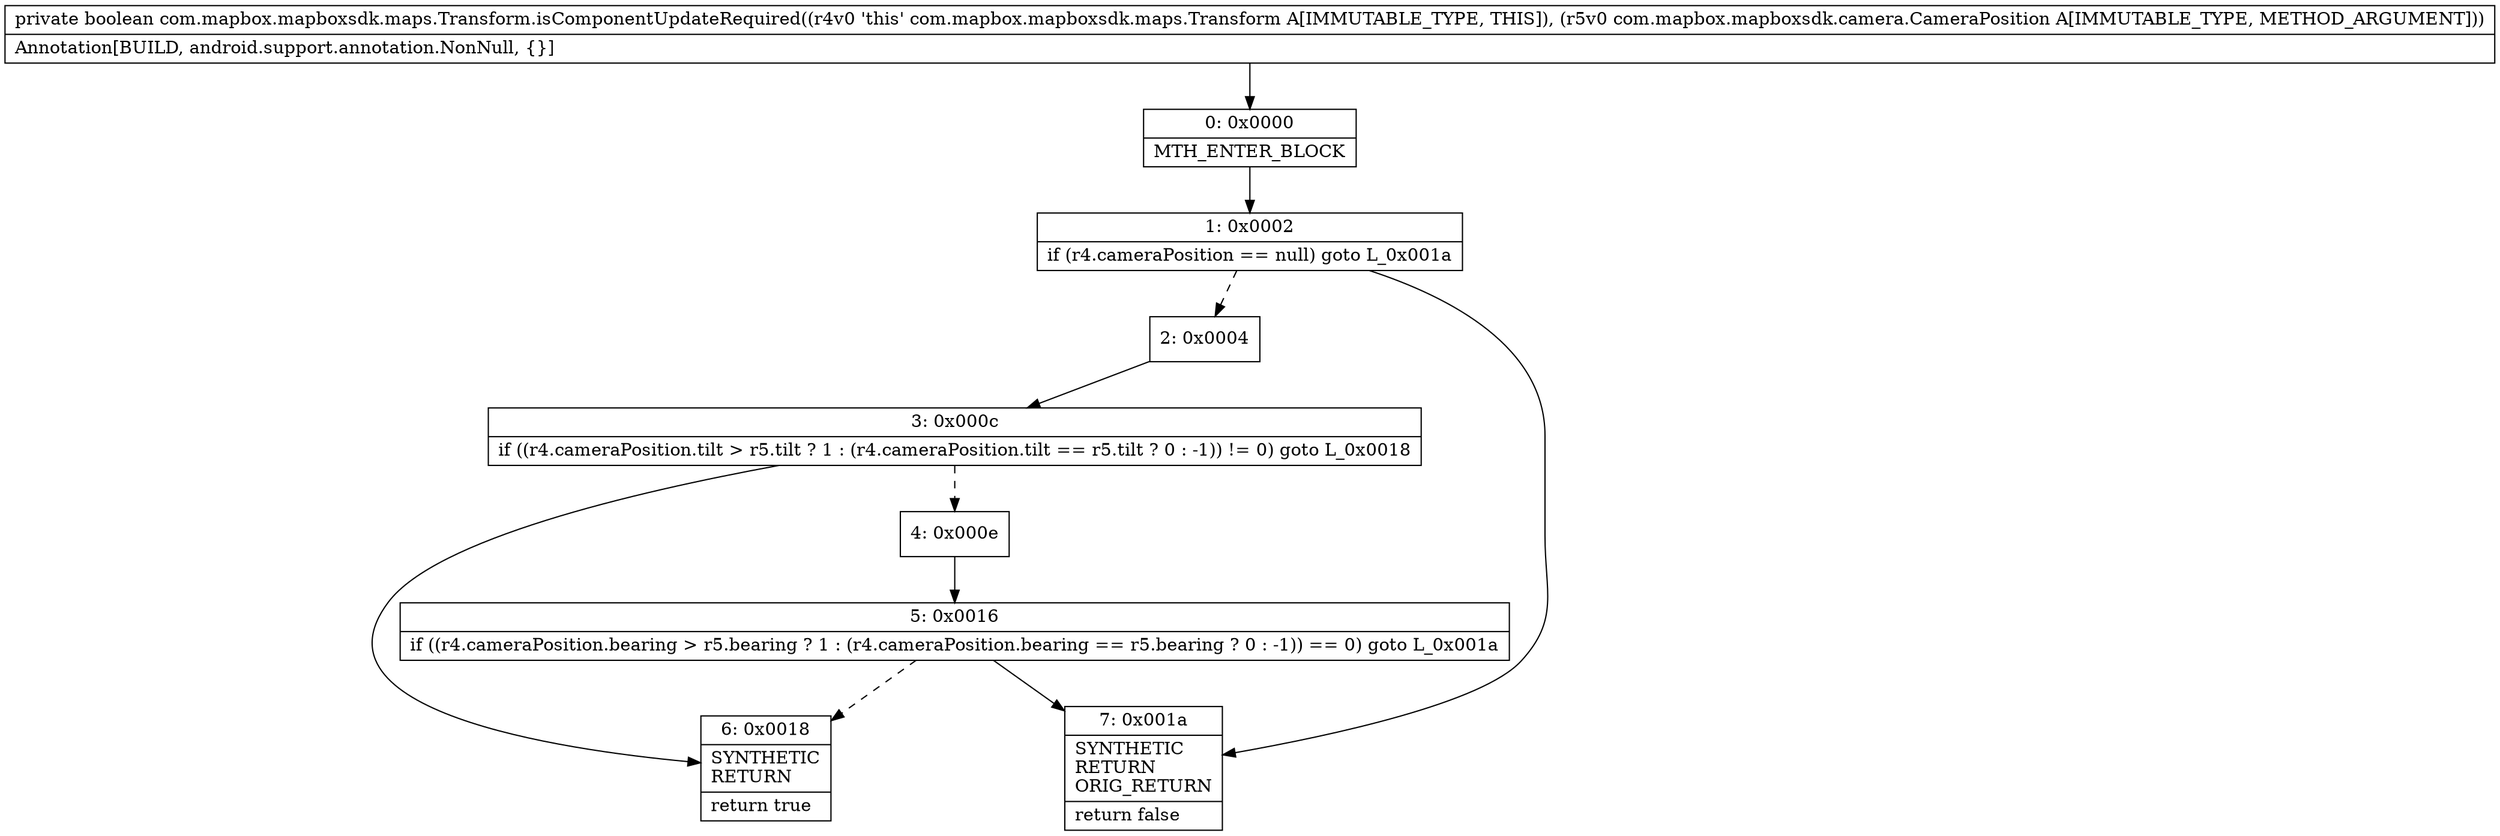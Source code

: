 digraph "CFG forcom.mapbox.mapboxsdk.maps.Transform.isComponentUpdateRequired(Lcom\/mapbox\/mapboxsdk\/camera\/CameraPosition;)Z" {
Node_0 [shape=record,label="{0\:\ 0x0000|MTH_ENTER_BLOCK\l}"];
Node_1 [shape=record,label="{1\:\ 0x0002|if (r4.cameraPosition == null) goto L_0x001a\l}"];
Node_2 [shape=record,label="{2\:\ 0x0004}"];
Node_3 [shape=record,label="{3\:\ 0x000c|if ((r4.cameraPosition.tilt \> r5.tilt ? 1 : (r4.cameraPosition.tilt == r5.tilt ? 0 : \-1)) != 0) goto L_0x0018\l}"];
Node_4 [shape=record,label="{4\:\ 0x000e}"];
Node_5 [shape=record,label="{5\:\ 0x0016|if ((r4.cameraPosition.bearing \> r5.bearing ? 1 : (r4.cameraPosition.bearing == r5.bearing ? 0 : \-1)) == 0) goto L_0x001a\l}"];
Node_6 [shape=record,label="{6\:\ 0x0018|SYNTHETIC\lRETURN\l|return true\l}"];
Node_7 [shape=record,label="{7\:\ 0x001a|SYNTHETIC\lRETURN\lORIG_RETURN\l|return false\l}"];
MethodNode[shape=record,label="{private boolean com.mapbox.mapboxsdk.maps.Transform.isComponentUpdateRequired((r4v0 'this' com.mapbox.mapboxsdk.maps.Transform A[IMMUTABLE_TYPE, THIS]), (r5v0 com.mapbox.mapboxsdk.camera.CameraPosition A[IMMUTABLE_TYPE, METHOD_ARGUMENT]))  | Annotation[BUILD, android.support.annotation.NonNull, \{\}]\l}"];
MethodNode -> Node_0;
Node_0 -> Node_1;
Node_1 -> Node_2[style=dashed];
Node_1 -> Node_7;
Node_2 -> Node_3;
Node_3 -> Node_4[style=dashed];
Node_3 -> Node_6;
Node_4 -> Node_5;
Node_5 -> Node_6[style=dashed];
Node_5 -> Node_7;
}

